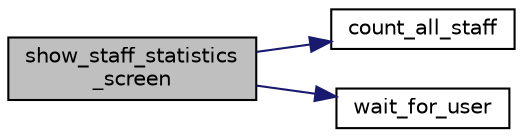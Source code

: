 digraph "show_staff_statistics_screen"
{
 // LATEX_PDF_SIZE
  edge [fontname="Helvetica",fontsize="10",labelfontname="Helvetica",labelfontsize="10"];
  node [fontname="Helvetica",fontsize="10",shape=record];
  rankdir="LR";
  Node1 [label="show_staff_statistics\l_screen",height=0.2,width=0.4,color="black", fillcolor="grey75", style="filled", fontcolor="black",tooltip=" "];
  Node1 -> Node2 [color="midnightblue",fontsize="10",style="solid",fontname="Helvetica"];
  Node2 [label="count_all_staff",height=0.2,width=0.4,color="black", fillcolor="white", style="filled",URL="$user_8c.html#a87a052e09a6fdfb31114924758823e3d",tooltip="统计服务人员总数"];
  Node1 -> Node3 [color="midnightblue",fontsize="10",style="solid",fontname="Helvetica"];
  Node3 [label="wait_for_user",height=0.2,width=0.4,color="black", fillcolor="white", style="filled",URL="$ui__staff_8c.html#a887158dd13b9aa6e713da37dde21965f",tooltip=" "];
}
